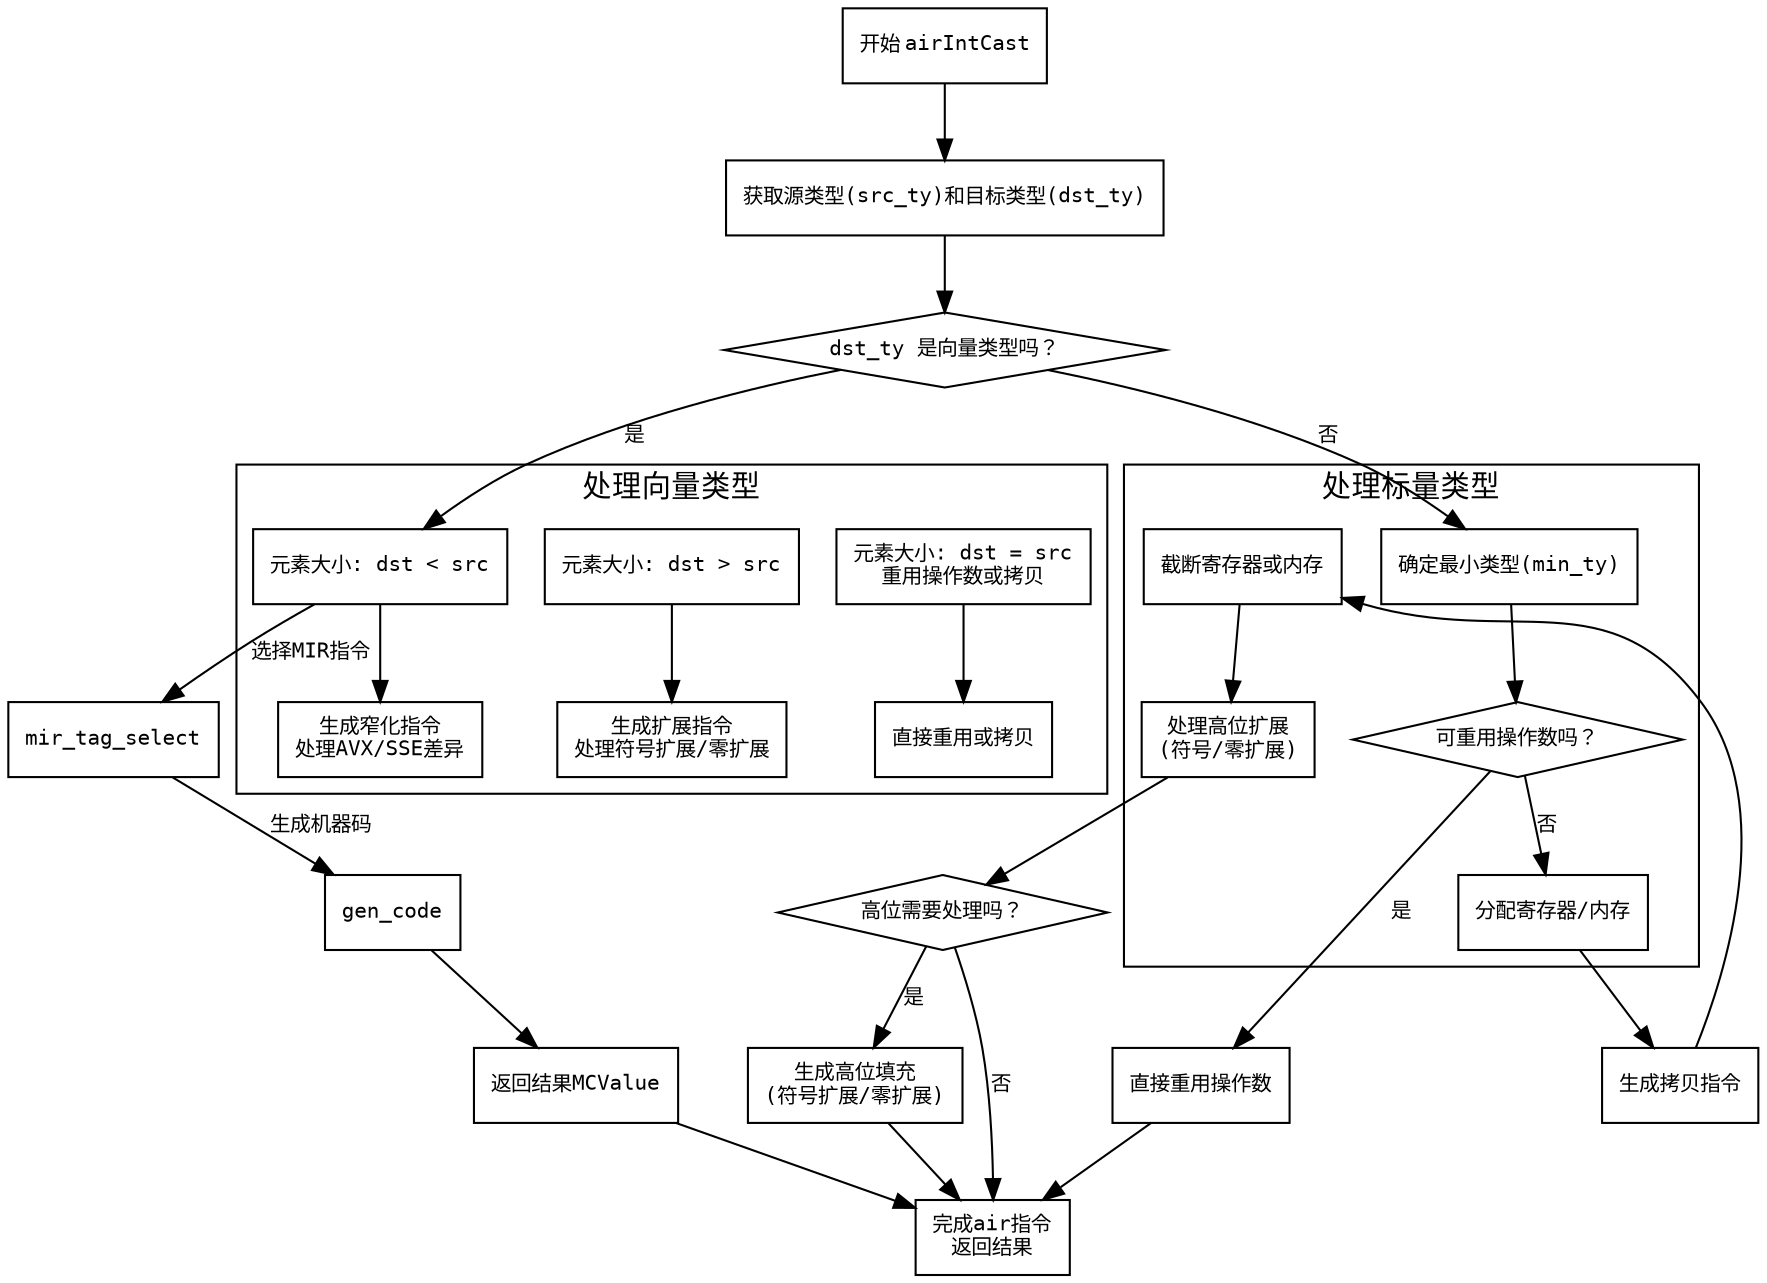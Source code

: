 
digraph flowchart {
    node [shape=rectangle, fontname="Courier", fontsize=10];
    edge [fontname="Courier", fontsize=10];

    start [label="开始 airIntCast"];
    get_info [label="获取源类型(src_ty)和目标类型(dst_ty)"];
    check_vector [label="dst_ty 是向量类型吗？", shape=diamond];

    subgraph cluster_vector {
        label="处理向量类型";
        vector_lt [label="元素大小: dst < src"];
        vector_eq [label="元素大小: dst = src\n重用操作数或拷贝"];
        vector_gt [label="元素大小: dst > src"];
        vector_lt -> handle_lt;
        vector_eq -> handle_eq;
        vector_gt -> handle_gt;

        handle_lt [label="生成窄化指令\n处理AVX/SSE差异"];
        handle_eq [label="直接重用或拷贝"];
        handle_gt [label="生成扩展指令\n处理符号扩展/零扩展"];
    }

    subgraph cluster_scalar {
        label="处理标量类型";
        scalar_min [label="确定最小类型(min_ty)"];
        scalar_reuse [label="可重用操作数吗？", shape=diamond];
        scalar_alloc [label="分配寄存器/内存"];
        scalar_truncate [label="截断寄存器或内存"];
        scalar_extend [label="处理高位扩展\n(符号/零扩展)"];
    }

    start -> get_info;
    get_info -> check_vector;

    check_vector -> vector_lt [label="是"];
    check_vector -> scalar_min [label="否"];

    vector_lt -> mir_tag_select [label="选择MIR指令"];
    mir_tag_select -> gen_code [label="生成机器码"];
    gen_code -> result_mcv;

    scalar_min -> scalar_reuse;
    scalar_reuse -> scalar_alloc [label="否"];
    scalar_reuse -> reuse_operand [label="是"];
    scalar_alloc -> gen_copy;
    gen_copy -> scalar_truncate;
    scalar_truncate -> scalar_extend;
    scalar_extend -> check_high_bits;

    check_high_bits [label="高位需要处理吗？", shape=diamond];
    check_high_bits -> handle_high [label="是"];
    check_high_bits -> finish [label="否"];

    handle_high [label="生成高位填充\n(符号扩展/零扩展)"];
    handle_high -> finish;

    result_mcv [label="返回结果MCValue"];
    reuse_operand [label="直接重用操作数"];
    gen_copy [label="生成拷贝指令"];

    finish [label="完成air指令\n返回结果"];
    result_mcv -> finish;
    reuse_operand -> finish;
}
